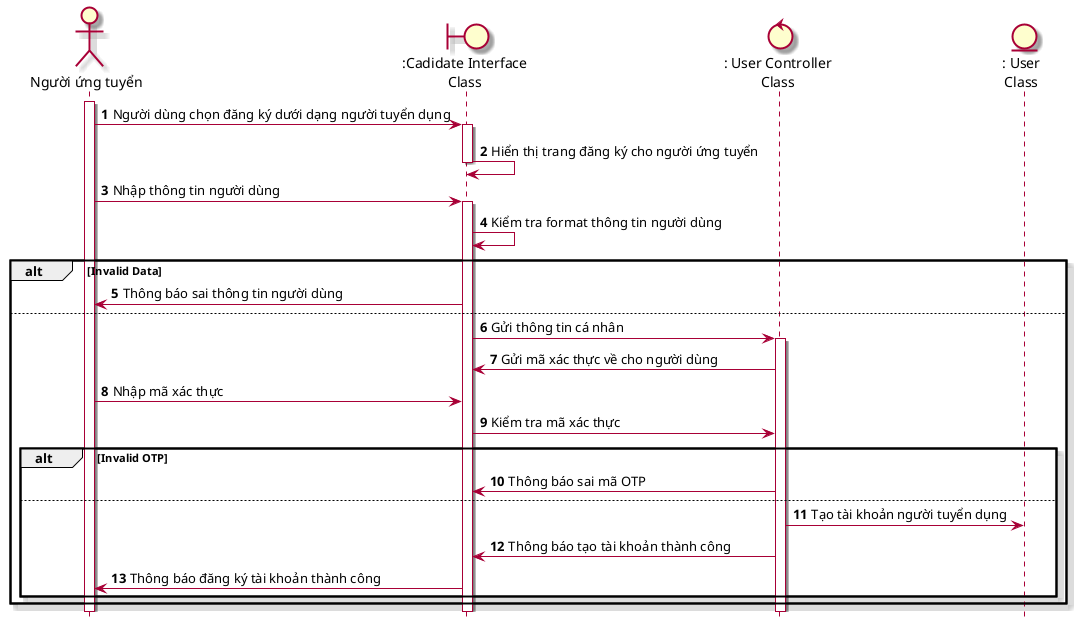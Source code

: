 @startuml SeqDangKy

skin rose
hide footbox

actor "Người ứng tuyển" as nguoiUngTuyen
boundary ":Cadidate Interface\nClass" as candidateInterface
control ": User Controller\nClass" as userController
entity ": User\nClass" as user
autonumber
nguoiUngTuyen++    
nguoiUngTuyen -> candidateInterface++ : Người dùng chọn đăng ký dưới dạng người tuyển dụng 
candidateInterface -> candidateInterface-- : Hiển thị trang đăng ký cho người ứng tuyển
nguoiUngTuyen -> candidateInterface++: Nhập thông tin người dùng
candidateInterface -> candidateInterface: Kiểm tra format thông tin người dùng

alt Invalid Data
    candidateInterface ->nguoiUngTuyen: Thông báo sai thông tin người dùng
else
    candidateInterface -> userController++: Gửi thông tin cá nhân
    userController -> candidateInterface: Gửi mã xác thực về cho người dùng
    nguoiUngTuyen -> candidateInterface: Nhập mã xác thực 
    candidateInterface -> userController: Kiểm tra mã xác thực
    alt Invalid OTP
        userController -> candidateInterface : Thông báo sai mã OTP
    else
        userController -> user: Tạo tài khoản người tuyển dụng
        userController -> candidateInterface: Thông báo tạo tài khoản thành công
        candidateInterface-> nguoiUngTuyen: Thông báo đăng ký tài khoản thành công
    end
end
